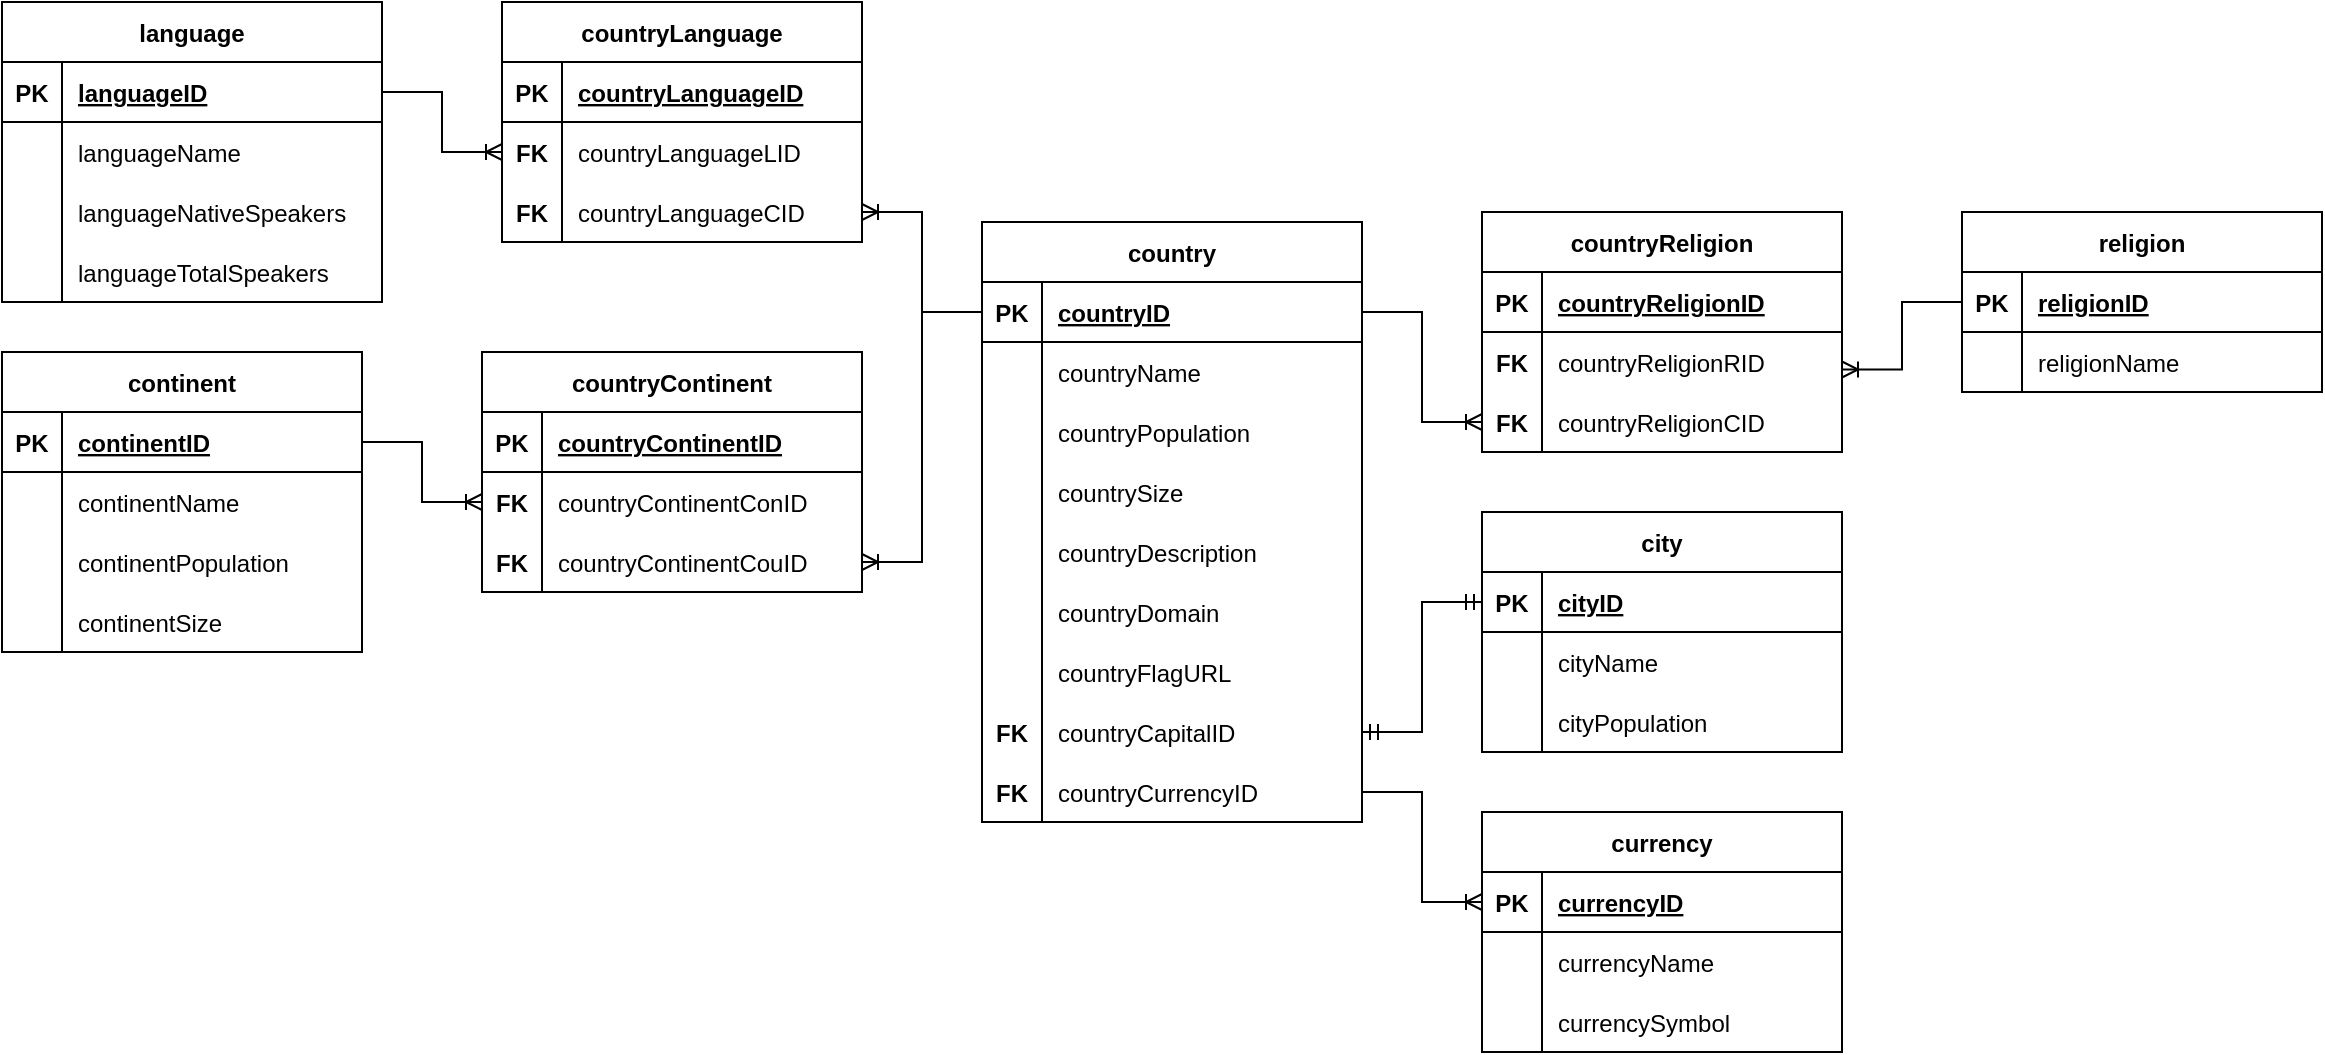 <mxfile version="17.4.6" type="device"><diagram id="digqf1Q3IxZsMwuH9AVq" name="Page-1"><mxGraphModel dx="1237" dy="647" grid="1" gridSize="10" guides="1" tooltips="1" connect="1" arrows="1" fold="1" page="1" pageScale="1" pageWidth="1169" pageHeight="827" math="0" shadow="0"><root><mxCell id="0"/><mxCell id="1" parent="0"/><mxCell id="I_RzTw2IgTVolu6RvXmQ-1" value="country" style="shape=table;startSize=30;container=1;collapsible=1;childLayout=tableLayout;fixedRows=1;rowLines=0;fontStyle=1;align=center;resizeLast=1;" parent="1" vertex="1"><mxGeometry x="490" y="315" width="190" height="300" as="geometry"/></mxCell><mxCell id="I_RzTw2IgTVolu6RvXmQ-2" value="" style="shape=tableRow;horizontal=0;startSize=0;swimlaneHead=0;swimlaneBody=0;fillColor=none;collapsible=0;dropTarget=0;points=[[0,0.5],[1,0.5]];portConstraint=eastwest;top=0;left=0;right=0;bottom=1;" parent="I_RzTw2IgTVolu6RvXmQ-1" vertex="1"><mxGeometry y="30" width="190" height="30" as="geometry"/></mxCell><mxCell id="I_RzTw2IgTVolu6RvXmQ-3" value="PK" style="shape=partialRectangle;connectable=0;fillColor=none;top=0;left=0;bottom=0;right=0;fontStyle=1;overflow=hidden;" parent="I_RzTw2IgTVolu6RvXmQ-2" vertex="1"><mxGeometry width="30" height="30" as="geometry"><mxRectangle width="30" height="30" as="alternateBounds"/></mxGeometry></mxCell><mxCell id="I_RzTw2IgTVolu6RvXmQ-4" value="countryID" style="shape=partialRectangle;connectable=0;fillColor=none;top=0;left=0;bottom=0;right=0;align=left;spacingLeft=6;fontStyle=5;overflow=hidden;" parent="I_RzTw2IgTVolu6RvXmQ-2" vertex="1"><mxGeometry x="30" width="160" height="30" as="geometry"><mxRectangle width="160" height="30" as="alternateBounds"/></mxGeometry></mxCell><mxCell id="I_RzTw2IgTVolu6RvXmQ-5" value="" style="shape=tableRow;horizontal=0;startSize=0;swimlaneHead=0;swimlaneBody=0;fillColor=none;collapsible=0;dropTarget=0;points=[[0,0.5],[1,0.5]];portConstraint=eastwest;top=0;left=0;right=0;bottom=0;" parent="I_RzTw2IgTVolu6RvXmQ-1" vertex="1"><mxGeometry y="60" width="190" height="30" as="geometry"/></mxCell><mxCell id="I_RzTw2IgTVolu6RvXmQ-6" value="" style="shape=partialRectangle;connectable=0;fillColor=none;top=0;left=0;bottom=0;right=0;editable=1;overflow=hidden;" parent="I_RzTw2IgTVolu6RvXmQ-5" vertex="1"><mxGeometry width="30" height="30" as="geometry"><mxRectangle width="30" height="30" as="alternateBounds"/></mxGeometry></mxCell><mxCell id="I_RzTw2IgTVolu6RvXmQ-7" value="countryName" style="shape=partialRectangle;connectable=0;fillColor=none;top=0;left=0;bottom=0;right=0;align=left;spacingLeft=6;overflow=hidden;" parent="I_RzTw2IgTVolu6RvXmQ-5" vertex="1"><mxGeometry x="30" width="160" height="30" as="geometry"><mxRectangle width="160" height="30" as="alternateBounds"/></mxGeometry></mxCell><mxCell id="I_RzTw2IgTVolu6RvXmQ-8" value="" style="shape=tableRow;horizontal=0;startSize=0;swimlaneHead=0;swimlaneBody=0;fillColor=none;collapsible=0;dropTarget=0;points=[[0,0.5],[1,0.5]];portConstraint=eastwest;top=0;left=0;right=0;bottom=0;" parent="I_RzTw2IgTVolu6RvXmQ-1" vertex="1"><mxGeometry y="90" width="190" height="30" as="geometry"/></mxCell><mxCell id="I_RzTw2IgTVolu6RvXmQ-9" value="" style="shape=partialRectangle;connectable=0;fillColor=none;top=0;left=0;bottom=0;right=0;editable=1;overflow=hidden;" parent="I_RzTw2IgTVolu6RvXmQ-8" vertex="1"><mxGeometry width="30" height="30" as="geometry"><mxRectangle width="30" height="30" as="alternateBounds"/></mxGeometry></mxCell><mxCell id="I_RzTw2IgTVolu6RvXmQ-10" value="countryPopulation" style="shape=partialRectangle;connectable=0;fillColor=none;top=0;left=0;bottom=0;right=0;align=left;spacingLeft=6;overflow=hidden;" parent="I_RzTw2IgTVolu6RvXmQ-8" vertex="1"><mxGeometry x="30" width="160" height="30" as="geometry"><mxRectangle width="160" height="30" as="alternateBounds"/></mxGeometry></mxCell><mxCell id="I_RzTw2IgTVolu6RvXmQ-11" value="" style="shape=tableRow;horizontal=0;startSize=0;swimlaneHead=0;swimlaneBody=0;fillColor=none;collapsible=0;dropTarget=0;points=[[0,0.5],[1,0.5]];portConstraint=eastwest;top=0;left=0;right=0;bottom=0;" parent="I_RzTw2IgTVolu6RvXmQ-1" vertex="1"><mxGeometry y="120" width="190" height="30" as="geometry"/></mxCell><mxCell id="I_RzTw2IgTVolu6RvXmQ-12" value="" style="shape=partialRectangle;connectable=0;fillColor=none;top=0;left=0;bottom=0;right=0;editable=1;overflow=hidden;" parent="I_RzTw2IgTVolu6RvXmQ-11" vertex="1"><mxGeometry width="30" height="30" as="geometry"><mxRectangle width="30" height="30" as="alternateBounds"/></mxGeometry></mxCell><mxCell id="I_RzTw2IgTVolu6RvXmQ-13" value="countrySize" style="shape=partialRectangle;connectable=0;fillColor=none;top=0;left=0;bottom=0;right=0;align=left;spacingLeft=6;overflow=hidden;" parent="I_RzTw2IgTVolu6RvXmQ-11" vertex="1"><mxGeometry x="30" width="160" height="30" as="geometry"><mxRectangle width="160" height="30" as="alternateBounds"/></mxGeometry></mxCell><mxCell id="I_RzTw2IgTVolu6RvXmQ-105" style="shape=tableRow;horizontal=0;startSize=0;swimlaneHead=0;swimlaneBody=0;fillColor=none;collapsible=0;dropTarget=0;points=[[0,0.5],[1,0.5]];portConstraint=eastwest;top=0;left=0;right=0;bottom=0;" parent="I_RzTw2IgTVolu6RvXmQ-1" vertex="1"><mxGeometry y="150" width="190" height="30" as="geometry"/></mxCell><mxCell id="I_RzTw2IgTVolu6RvXmQ-106" style="shape=partialRectangle;connectable=0;fillColor=none;top=0;left=0;bottom=0;right=0;editable=1;overflow=hidden;" parent="I_RzTw2IgTVolu6RvXmQ-105" vertex="1"><mxGeometry width="30" height="30" as="geometry"><mxRectangle width="30" height="30" as="alternateBounds"/></mxGeometry></mxCell><mxCell id="I_RzTw2IgTVolu6RvXmQ-107" value="countryDescription" style="shape=partialRectangle;connectable=0;fillColor=none;top=0;left=0;bottom=0;right=0;align=left;spacingLeft=6;overflow=hidden;" parent="I_RzTw2IgTVolu6RvXmQ-105" vertex="1"><mxGeometry x="30" width="160" height="30" as="geometry"><mxRectangle width="160" height="30" as="alternateBounds"/></mxGeometry></mxCell><mxCell id="I_RzTw2IgTVolu6RvXmQ-152" style="shape=tableRow;horizontal=0;startSize=0;swimlaneHead=0;swimlaneBody=0;fillColor=none;collapsible=0;dropTarget=0;points=[[0,0.5],[1,0.5]];portConstraint=eastwest;top=0;left=0;right=0;bottom=0;" parent="I_RzTw2IgTVolu6RvXmQ-1" vertex="1"><mxGeometry y="180" width="190" height="30" as="geometry"/></mxCell><mxCell id="I_RzTw2IgTVolu6RvXmQ-153" style="shape=partialRectangle;connectable=0;fillColor=none;top=0;left=0;bottom=0;right=0;editable=1;overflow=hidden;fontStyle=1" parent="I_RzTw2IgTVolu6RvXmQ-152" vertex="1"><mxGeometry width="30" height="30" as="geometry"><mxRectangle width="30" height="30" as="alternateBounds"/></mxGeometry></mxCell><mxCell id="I_RzTw2IgTVolu6RvXmQ-154" value="countryDomain" style="shape=partialRectangle;connectable=0;fillColor=none;top=0;left=0;bottom=0;right=0;align=left;spacingLeft=6;overflow=hidden;" parent="I_RzTw2IgTVolu6RvXmQ-152" vertex="1"><mxGeometry x="30" width="160" height="30" as="geometry"><mxRectangle width="160" height="30" as="alternateBounds"/></mxGeometry></mxCell><mxCell id="I_RzTw2IgTVolu6RvXmQ-158" style="shape=tableRow;horizontal=0;startSize=0;swimlaneHead=0;swimlaneBody=0;fillColor=none;collapsible=0;dropTarget=0;points=[[0,0.5],[1,0.5]];portConstraint=eastwest;top=0;left=0;right=0;bottom=0;" parent="I_RzTw2IgTVolu6RvXmQ-1" vertex="1"><mxGeometry y="210" width="190" height="30" as="geometry"/></mxCell><mxCell id="I_RzTw2IgTVolu6RvXmQ-159" style="shape=partialRectangle;connectable=0;fillColor=none;top=0;left=0;bottom=0;right=0;editable=1;overflow=hidden;fontStyle=1" parent="I_RzTw2IgTVolu6RvXmQ-158" vertex="1"><mxGeometry width="30" height="30" as="geometry"><mxRectangle width="30" height="30" as="alternateBounds"/></mxGeometry></mxCell><mxCell id="I_RzTw2IgTVolu6RvXmQ-160" value="countryFlagURL" style="shape=partialRectangle;connectable=0;fillColor=none;top=0;left=0;bottom=0;right=0;align=left;spacingLeft=6;overflow=hidden;" parent="I_RzTw2IgTVolu6RvXmQ-158" vertex="1"><mxGeometry x="30" width="160" height="30" as="geometry"><mxRectangle width="160" height="30" as="alternateBounds"/></mxGeometry></mxCell><mxCell id="I_RzTw2IgTVolu6RvXmQ-161" style="shape=tableRow;horizontal=0;startSize=0;swimlaneHead=0;swimlaneBody=0;fillColor=none;collapsible=0;dropTarget=0;points=[[0,0.5],[1,0.5]];portConstraint=eastwest;top=0;left=0;right=0;bottom=0;" parent="I_RzTw2IgTVolu6RvXmQ-1" vertex="1"><mxGeometry y="240" width="190" height="30" as="geometry"/></mxCell><mxCell id="I_RzTw2IgTVolu6RvXmQ-162" value="FK" style="shape=partialRectangle;connectable=0;fillColor=none;top=0;left=0;bottom=0;right=0;editable=1;overflow=hidden;fontStyle=1" parent="I_RzTw2IgTVolu6RvXmQ-161" vertex="1"><mxGeometry width="30" height="30" as="geometry"><mxRectangle width="30" height="30" as="alternateBounds"/></mxGeometry></mxCell><mxCell id="I_RzTw2IgTVolu6RvXmQ-163" value="countryCapitalID" style="shape=partialRectangle;connectable=0;fillColor=none;top=0;left=0;bottom=0;right=0;align=left;spacingLeft=6;overflow=hidden;" parent="I_RzTw2IgTVolu6RvXmQ-161" vertex="1"><mxGeometry x="30" width="160" height="30" as="geometry"><mxRectangle width="160" height="30" as="alternateBounds"/></mxGeometry></mxCell><mxCell id="I_RzTw2IgTVolu6RvXmQ-148" style="shape=tableRow;horizontal=0;startSize=0;swimlaneHead=0;swimlaneBody=0;fillColor=none;collapsible=0;dropTarget=0;points=[[0,0.5],[1,0.5]];portConstraint=eastwest;top=0;left=0;right=0;bottom=0;" parent="I_RzTw2IgTVolu6RvXmQ-1" vertex="1"><mxGeometry y="270" width="190" height="30" as="geometry"/></mxCell><mxCell id="I_RzTw2IgTVolu6RvXmQ-149" value="FK" style="shape=partialRectangle;connectable=0;fillColor=none;top=0;left=0;bottom=0;right=0;editable=1;overflow=hidden;fontStyle=1" parent="I_RzTw2IgTVolu6RvXmQ-148" vertex="1"><mxGeometry width="30" height="30" as="geometry"><mxRectangle width="30" height="30" as="alternateBounds"/></mxGeometry></mxCell><mxCell id="I_RzTw2IgTVolu6RvXmQ-150" value="countryCurrencyID" style="shape=partialRectangle;connectable=0;fillColor=none;top=0;left=0;bottom=0;right=0;align=left;spacingLeft=6;overflow=hidden;" parent="I_RzTw2IgTVolu6RvXmQ-148" vertex="1"><mxGeometry x="30" width="160" height="30" as="geometry"><mxRectangle width="160" height="30" as="alternateBounds"/></mxGeometry></mxCell><mxCell id="I_RzTw2IgTVolu6RvXmQ-17" value="city" style="shape=table;startSize=30;container=1;collapsible=1;childLayout=tableLayout;fixedRows=1;rowLines=0;fontStyle=1;align=center;resizeLast=1;" parent="1" vertex="1"><mxGeometry x="740" y="460" width="180" height="120" as="geometry"/></mxCell><mxCell id="I_RzTw2IgTVolu6RvXmQ-18" value="" style="shape=tableRow;horizontal=0;startSize=0;swimlaneHead=0;swimlaneBody=0;fillColor=none;collapsible=0;dropTarget=0;points=[[0,0.5],[1,0.5]];portConstraint=eastwest;top=0;left=0;right=0;bottom=1;" parent="I_RzTw2IgTVolu6RvXmQ-17" vertex="1"><mxGeometry y="30" width="180" height="30" as="geometry"/></mxCell><mxCell id="I_RzTw2IgTVolu6RvXmQ-19" value="PK" style="shape=partialRectangle;connectable=0;fillColor=none;top=0;left=0;bottom=0;right=0;fontStyle=1;overflow=hidden;" parent="I_RzTw2IgTVolu6RvXmQ-18" vertex="1"><mxGeometry width="30" height="30" as="geometry"><mxRectangle width="30" height="30" as="alternateBounds"/></mxGeometry></mxCell><mxCell id="I_RzTw2IgTVolu6RvXmQ-20" value="cityID" style="shape=partialRectangle;connectable=0;fillColor=none;top=0;left=0;bottom=0;right=0;align=left;spacingLeft=6;fontStyle=5;overflow=hidden;" parent="I_RzTw2IgTVolu6RvXmQ-18" vertex="1"><mxGeometry x="30" width="150" height="30" as="geometry"><mxRectangle width="150" height="30" as="alternateBounds"/></mxGeometry></mxCell><mxCell id="I_RzTw2IgTVolu6RvXmQ-21" value="" style="shape=tableRow;horizontal=0;startSize=0;swimlaneHead=0;swimlaneBody=0;fillColor=none;collapsible=0;dropTarget=0;points=[[0,0.5],[1,0.5]];portConstraint=eastwest;top=0;left=0;right=0;bottom=0;" parent="I_RzTw2IgTVolu6RvXmQ-17" vertex="1"><mxGeometry y="60" width="180" height="30" as="geometry"/></mxCell><mxCell id="I_RzTw2IgTVolu6RvXmQ-22" value="" style="shape=partialRectangle;connectable=0;fillColor=none;top=0;left=0;bottom=0;right=0;editable=1;overflow=hidden;" parent="I_RzTw2IgTVolu6RvXmQ-21" vertex="1"><mxGeometry width="30" height="30" as="geometry"><mxRectangle width="30" height="30" as="alternateBounds"/></mxGeometry></mxCell><mxCell id="I_RzTw2IgTVolu6RvXmQ-23" value="cityName" style="shape=partialRectangle;connectable=0;fillColor=none;top=0;left=0;bottom=0;right=0;align=left;spacingLeft=6;overflow=hidden;" parent="I_RzTw2IgTVolu6RvXmQ-21" vertex="1"><mxGeometry x="30" width="150" height="30" as="geometry"><mxRectangle width="150" height="30" as="alternateBounds"/></mxGeometry></mxCell><mxCell id="I_RzTw2IgTVolu6RvXmQ-24" value="" style="shape=tableRow;horizontal=0;startSize=0;swimlaneHead=0;swimlaneBody=0;fillColor=none;collapsible=0;dropTarget=0;points=[[0,0.5],[1,0.5]];portConstraint=eastwest;top=0;left=0;right=0;bottom=0;" parent="I_RzTw2IgTVolu6RvXmQ-17" vertex="1"><mxGeometry y="90" width="180" height="30" as="geometry"/></mxCell><mxCell id="I_RzTw2IgTVolu6RvXmQ-25" value="" style="shape=partialRectangle;connectable=0;fillColor=none;top=0;left=0;bottom=0;right=0;editable=1;overflow=hidden;" parent="I_RzTw2IgTVolu6RvXmQ-24" vertex="1"><mxGeometry width="30" height="30" as="geometry"><mxRectangle width="30" height="30" as="alternateBounds"/></mxGeometry></mxCell><mxCell id="I_RzTw2IgTVolu6RvXmQ-26" value="cityPopulation" style="shape=partialRectangle;connectable=0;fillColor=none;top=0;left=0;bottom=0;right=0;align=left;spacingLeft=6;overflow=hidden;" parent="I_RzTw2IgTVolu6RvXmQ-24" vertex="1"><mxGeometry x="30" width="150" height="30" as="geometry"><mxRectangle width="150" height="30" as="alternateBounds"/></mxGeometry></mxCell><mxCell id="I_RzTw2IgTVolu6RvXmQ-48" value="religion" style="shape=table;startSize=30;container=1;collapsible=1;childLayout=tableLayout;fixedRows=1;rowLines=0;fontStyle=1;align=center;resizeLast=1;" parent="1" vertex="1"><mxGeometry x="980" y="310" width="180" height="90" as="geometry"/></mxCell><mxCell id="I_RzTw2IgTVolu6RvXmQ-49" value="" style="shape=tableRow;horizontal=0;startSize=0;swimlaneHead=0;swimlaneBody=0;fillColor=none;collapsible=0;dropTarget=0;points=[[0,0.5],[1,0.5]];portConstraint=eastwest;top=0;left=0;right=0;bottom=1;" parent="I_RzTw2IgTVolu6RvXmQ-48" vertex="1"><mxGeometry y="30" width="180" height="30" as="geometry"/></mxCell><mxCell id="I_RzTw2IgTVolu6RvXmQ-50" value="PK" style="shape=partialRectangle;connectable=0;fillColor=none;top=0;left=0;bottom=0;right=0;fontStyle=1;overflow=hidden;" parent="I_RzTw2IgTVolu6RvXmQ-49" vertex="1"><mxGeometry width="30" height="30" as="geometry"><mxRectangle width="30" height="30" as="alternateBounds"/></mxGeometry></mxCell><mxCell id="I_RzTw2IgTVolu6RvXmQ-51" value="religionID" style="shape=partialRectangle;connectable=0;fillColor=none;top=0;left=0;bottom=0;right=0;align=left;spacingLeft=6;fontStyle=5;overflow=hidden;" parent="I_RzTw2IgTVolu6RvXmQ-49" vertex="1"><mxGeometry x="30" width="150" height="30" as="geometry"><mxRectangle width="150" height="30" as="alternateBounds"/></mxGeometry></mxCell><mxCell id="I_RzTw2IgTVolu6RvXmQ-52" value="" style="shape=tableRow;horizontal=0;startSize=0;swimlaneHead=0;swimlaneBody=0;fillColor=none;collapsible=0;dropTarget=0;points=[[0,0.5],[1,0.5]];portConstraint=eastwest;top=0;left=0;right=0;bottom=0;" parent="I_RzTw2IgTVolu6RvXmQ-48" vertex="1"><mxGeometry y="60" width="180" height="30" as="geometry"/></mxCell><mxCell id="I_RzTw2IgTVolu6RvXmQ-53" value="" style="shape=partialRectangle;connectable=0;fillColor=none;top=0;left=0;bottom=0;right=0;editable=1;overflow=hidden;" parent="I_RzTw2IgTVolu6RvXmQ-52" vertex="1"><mxGeometry width="30" height="30" as="geometry"><mxRectangle width="30" height="30" as="alternateBounds"/></mxGeometry></mxCell><mxCell id="I_RzTw2IgTVolu6RvXmQ-54" value="religionName" style="shape=partialRectangle;connectable=0;fillColor=none;top=0;left=0;bottom=0;right=0;align=left;spacingLeft=6;overflow=hidden;" parent="I_RzTw2IgTVolu6RvXmQ-52" vertex="1"><mxGeometry x="30" width="150" height="30" as="geometry"><mxRectangle width="150" height="30" as="alternateBounds"/></mxGeometry></mxCell><mxCell id="I_RzTw2IgTVolu6RvXmQ-61" value="countryReligion" style="shape=table;startSize=30;container=1;collapsible=1;childLayout=tableLayout;fixedRows=1;rowLines=0;fontStyle=1;align=center;resizeLast=1;" parent="1" vertex="1"><mxGeometry x="740" y="310" width="180" height="120" as="geometry"/></mxCell><mxCell id="I_RzTw2IgTVolu6RvXmQ-62" value="" style="shape=tableRow;horizontal=0;startSize=0;swimlaneHead=0;swimlaneBody=0;fillColor=none;collapsible=0;dropTarget=0;points=[[0,0.5],[1,0.5]];portConstraint=eastwest;top=0;left=0;right=0;bottom=1;" parent="I_RzTw2IgTVolu6RvXmQ-61" vertex="1"><mxGeometry y="30" width="180" height="30" as="geometry"/></mxCell><mxCell id="I_RzTw2IgTVolu6RvXmQ-63" value="PK" style="shape=partialRectangle;connectable=0;fillColor=none;top=0;left=0;bottom=0;right=0;fontStyle=1;overflow=hidden;" parent="I_RzTw2IgTVolu6RvXmQ-62" vertex="1"><mxGeometry width="30" height="30" as="geometry"><mxRectangle width="30" height="30" as="alternateBounds"/></mxGeometry></mxCell><mxCell id="I_RzTw2IgTVolu6RvXmQ-64" value="countryReligionID" style="shape=partialRectangle;connectable=0;fillColor=none;top=0;left=0;bottom=0;right=0;align=left;spacingLeft=6;fontStyle=5;overflow=hidden;" parent="I_RzTw2IgTVolu6RvXmQ-62" vertex="1"><mxGeometry x="30" width="150" height="30" as="geometry"><mxRectangle width="150" height="30" as="alternateBounds"/></mxGeometry></mxCell><mxCell id="I_RzTw2IgTVolu6RvXmQ-65" value="" style="shape=tableRow;horizontal=0;startSize=0;swimlaneHead=0;swimlaneBody=0;fillColor=none;collapsible=0;dropTarget=0;points=[[0,0.5],[1,0.5]];portConstraint=eastwest;top=0;left=0;right=0;bottom=0;" parent="I_RzTw2IgTVolu6RvXmQ-61" vertex="1"><mxGeometry y="60" width="180" height="30" as="geometry"/></mxCell><mxCell id="I_RzTw2IgTVolu6RvXmQ-66" value="FK" style="shape=partialRectangle;connectable=0;fillColor=none;top=0;left=0;bottom=0;right=0;editable=1;overflow=hidden;fontStyle=1" parent="I_RzTw2IgTVolu6RvXmQ-65" vertex="1"><mxGeometry width="30" height="30" as="geometry"><mxRectangle width="30" height="30" as="alternateBounds"/></mxGeometry></mxCell><mxCell id="I_RzTw2IgTVolu6RvXmQ-67" value="countryReligionRID" style="shape=partialRectangle;connectable=0;fillColor=none;top=0;left=0;bottom=0;right=0;align=left;spacingLeft=6;overflow=hidden;" parent="I_RzTw2IgTVolu6RvXmQ-65" vertex="1"><mxGeometry x="30" width="150" height="30" as="geometry"><mxRectangle width="150" height="30" as="alternateBounds"/></mxGeometry></mxCell><mxCell id="I_RzTw2IgTVolu6RvXmQ-68" value="" style="shape=tableRow;horizontal=0;startSize=0;swimlaneHead=0;swimlaneBody=0;fillColor=none;collapsible=0;dropTarget=0;points=[[0,0.5],[1,0.5]];portConstraint=eastwest;top=0;left=0;right=0;bottom=0;" parent="I_RzTw2IgTVolu6RvXmQ-61" vertex="1"><mxGeometry y="90" width="180" height="30" as="geometry"/></mxCell><mxCell id="I_RzTw2IgTVolu6RvXmQ-69" value="FK" style="shape=partialRectangle;connectable=0;fillColor=none;top=0;left=0;bottom=0;right=0;editable=1;overflow=hidden;fontStyle=1" parent="I_RzTw2IgTVolu6RvXmQ-68" vertex="1"><mxGeometry width="30" height="30" as="geometry"><mxRectangle width="30" height="30" as="alternateBounds"/></mxGeometry></mxCell><mxCell id="I_RzTw2IgTVolu6RvXmQ-70" value="countryReligionCID" style="shape=partialRectangle;connectable=0;fillColor=none;top=0;left=0;bottom=0;right=0;align=left;spacingLeft=6;overflow=hidden;" parent="I_RzTw2IgTVolu6RvXmQ-68" vertex="1"><mxGeometry x="30" width="150" height="30" as="geometry"><mxRectangle width="150" height="30" as="alternateBounds"/></mxGeometry></mxCell><mxCell id="I_RzTw2IgTVolu6RvXmQ-76" value="language" style="shape=table;startSize=30;container=1;collapsible=1;childLayout=tableLayout;fixedRows=1;rowLines=0;fontStyle=1;align=center;resizeLast=1;" parent="1" vertex="1"><mxGeometry y="205" width="190" height="150" as="geometry"/></mxCell><mxCell id="I_RzTw2IgTVolu6RvXmQ-77" value="" style="shape=tableRow;horizontal=0;startSize=0;swimlaneHead=0;swimlaneBody=0;fillColor=none;collapsible=0;dropTarget=0;points=[[0,0.5],[1,0.5]];portConstraint=eastwest;top=0;left=0;right=0;bottom=1;" parent="I_RzTw2IgTVolu6RvXmQ-76" vertex="1"><mxGeometry y="30" width="190" height="30" as="geometry"/></mxCell><mxCell id="I_RzTw2IgTVolu6RvXmQ-78" value="PK" style="shape=partialRectangle;connectable=0;fillColor=none;top=0;left=0;bottom=0;right=0;fontStyle=1;overflow=hidden;" parent="I_RzTw2IgTVolu6RvXmQ-77" vertex="1"><mxGeometry width="30" height="30" as="geometry"><mxRectangle width="30" height="30" as="alternateBounds"/></mxGeometry></mxCell><mxCell id="I_RzTw2IgTVolu6RvXmQ-79" value="languageID" style="shape=partialRectangle;connectable=0;fillColor=none;top=0;left=0;bottom=0;right=0;align=left;spacingLeft=6;fontStyle=5;overflow=hidden;" parent="I_RzTw2IgTVolu6RvXmQ-77" vertex="1"><mxGeometry x="30" width="160" height="30" as="geometry"><mxRectangle width="160" height="30" as="alternateBounds"/></mxGeometry></mxCell><mxCell id="I_RzTw2IgTVolu6RvXmQ-80" value="" style="shape=tableRow;horizontal=0;startSize=0;swimlaneHead=0;swimlaneBody=0;fillColor=none;collapsible=0;dropTarget=0;points=[[0,0.5],[1,0.5]];portConstraint=eastwest;top=0;left=0;right=0;bottom=0;" parent="I_RzTw2IgTVolu6RvXmQ-76" vertex="1"><mxGeometry y="60" width="190" height="30" as="geometry"/></mxCell><mxCell id="I_RzTw2IgTVolu6RvXmQ-81" value="" style="shape=partialRectangle;connectable=0;fillColor=none;top=0;left=0;bottom=0;right=0;editable=1;overflow=hidden;" parent="I_RzTw2IgTVolu6RvXmQ-80" vertex="1"><mxGeometry width="30" height="30" as="geometry"><mxRectangle width="30" height="30" as="alternateBounds"/></mxGeometry></mxCell><mxCell id="I_RzTw2IgTVolu6RvXmQ-82" value="languageName" style="shape=partialRectangle;connectable=0;fillColor=none;top=0;left=0;bottom=0;right=0;align=left;spacingLeft=6;overflow=hidden;" parent="I_RzTw2IgTVolu6RvXmQ-80" vertex="1"><mxGeometry x="30" width="160" height="30" as="geometry"><mxRectangle width="160" height="30" as="alternateBounds"/></mxGeometry></mxCell><mxCell id="I_RzTw2IgTVolu6RvXmQ-99" style="shape=tableRow;horizontal=0;startSize=0;swimlaneHead=0;swimlaneBody=0;fillColor=none;collapsible=0;dropTarget=0;points=[[0,0.5],[1,0.5]];portConstraint=eastwest;top=0;left=0;right=0;bottom=0;" parent="I_RzTw2IgTVolu6RvXmQ-76" vertex="1"><mxGeometry y="90" width="190" height="30" as="geometry"/></mxCell><mxCell id="I_RzTw2IgTVolu6RvXmQ-100" style="shape=partialRectangle;connectable=0;fillColor=none;top=0;left=0;bottom=0;right=0;editable=1;overflow=hidden;" parent="I_RzTw2IgTVolu6RvXmQ-99" vertex="1"><mxGeometry width="30" height="30" as="geometry"><mxRectangle width="30" height="30" as="alternateBounds"/></mxGeometry></mxCell><mxCell id="I_RzTw2IgTVolu6RvXmQ-101" value="languageNativeSpeakers" style="shape=partialRectangle;connectable=0;fillColor=none;top=0;left=0;bottom=0;right=0;align=left;spacingLeft=6;overflow=hidden;" parent="I_RzTw2IgTVolu6RvXmQ-99" vertex="1"><mxGeometry x="30" width="160" height="30" as="geometry"><mxRectangle width="160" height="30" as="alternateBounds"/></mxGeometry></mxCell><mxCell id="I_RzTw2IgTVolu6RvXmQ-102" style="shape=tableRow;horizontal=0;startSize=0;swimlaneHead=0;swimlaneBody=0;fillColor=none;collapsible=0;dropTarget=0;points=[[0,0.5],[1,0.5]];portConstraint=eastwest;top=0;left=0;right=0;bottom=0;" parent="I_RzTw2IgTVolu6RvXmQ-76" vertex="1"><mxGeometry y="120" width="190" height="30" as="geometry"/></mxCell><mxCell id="I_RzTw2IgTVolu6RvXmQ-103" style="shape=partialRectangle;connectable=0;fillColor=none;top=0;left=0;bottom=0;right=0;editable=1;overflow=hidden;" parent="I_RzTw2IgTVolu6RvXmQ-102" vertex="1"><mxGeometry width="30" height="30" as="geometry"><mxRectangle width="30" height="30" as="alternateBounds"/></mxGeometry></mxCell><mxCell id="I_RzTw2IgTVolu6RvXmQ-104" value="languageTotalSpeakers" style="shape=partialRectangle;connectable=0;fillColor=none;top=0;left=0;bottom=0;right=0;align=left;spacingLeft=6;overflow=hidden;" parent="I_RzTw2IgTVolu6RvXmQ-102" vertex="1"><mxGeometry x="30" width="160" height="30" as="geometry"><mxRectangle width="160" height="30" as="alternateBounds"/></mxGeometry></mxCell><mxCell id="I_RzTw2IgTVolu6RvXmQ-89" value="countryLanguage" style="shape=table;startSize=30;container=1;collapsible=1;childLayout=tableLayout;fixedRows=1;rowLines=0;fontStyle=1;align=center;resizeLast=1;" parent="1" vertex="1"><mxGeometry x="250" y="205" width="180" height="120" as="geometry"/></mxCell><mxCell id="I_RzTw2IgTVolu6RvXmQ-90" value="" style="shape=tableRow;horizontal=0;startSize=0;swimlaneHead=0;swimlaneBody=0;fillColor=none;collapsible=0;dropTarget=0;points=[[0,0.5],[1,0.5]];portConstraint=eastwest;top=0;left=0;right=0;bottom=1;" parent="I_RzTw2IgTVolu6RvXmQ-89" vertex="1"><mxGeometry y="30" width="180" height="30" as="geometry"/></mxCell><mxCell id="I_RzTw2IgTVolu6RvXmQ-91" value="PK" style="shape=partialRectangle;connectable=0;fillColor=none;top=0;left=0;bottom=0;right=0;fontStyle=1;overflow=hidden;" parent="I_RzTw2IgTVolu6RvXmQ-90" vertex="1"><mxGeometry width="30" height="30" as="geometry"><mxRectangle width="30" height="30" as="alternateBounds"/></mxGeometry></mxCell><mxCell id="I_RzTw2IgTVolu6RvXmQ-92" value="countryLanguageID" style="shape=partialRectangle;connectable=0;fillColor=none;top=0;left=0;bottom=0;right=0;align=left;spacingLeft=6;fontStyle=5;overflow=hidden;" parent="I_RzTw2IgTVolu6RvXmQ-90" vertex="1"><mxGeometry x="30" width="150" height="30" as="geometry"><mxRectangle width="150" height="30" as="alternateBounds"/></mxGeometry></mxCell><mxCell id="I_RzTw2IgTVolu6RvXmQ-93" value="" style="shape=tableRow;horizontal=0;startSize=0;swimlaneHead=0;swimlaneBody=0;fillColor=none;collapsible=0;dropTarget=0;points=[[0,0.5],[1,0.5]];portConstraint=eastwest;top=0;left=0;right=0;bottom=0;" parent="I_RzTw2IgTVolu6RvXmQ-89" vertex="1"><mxGeometry y="60" width="180" height="30" as="geometry"/></mxCell><mxCell id="I_RzTw2IgTVolu6RvXmQ-94" value="FK" style="shape=partialRectangle;connectable=0;fillColor=none;top=0;left=0;bottom=0;right=0;editable=1;overflow=hidden;fontStyle=1" parent="I_RzTw2IgTVolu6RvXmQ-93" vertex="1"><mxGeometry width="30" height="30" as="geometry"><mxRectangle width="30" height="30" as="alternateBounds"/></mxGeometry></mxCell><mxCell id="I_RzTw2IgTVolu6RvXmQ-95" value="countryLanguageLID" style="shape=partialRectangle;connectable=0;fillColor=none;top=0;left=0;bottom=0;right=0;align=left;spacingLeft=6;overflow=hidden;" parent="I_RzTw2IgTVolu6RvXmQ-93" vertex="1"><mxGeometry x="30" width="150" height="30" as="geometry"><mxRectangle width="150" height="30" as="alternateBounds"/></mxGeometry></mxCell><mxCell id="I_RzTw2IgTVolu6RvXmQ-96" value="" style="shape=tableRow;horizontal=0;startSize=0;swimlaneHead=0;swimlaneBody=0;fillColor=none;collapsible=0;dropTarget=0;points=[[0,0.5],[1,0.5]];portConstraint=eastwest;top=0;left=0;right=0;bottom=0;" parent="I_RzTw2IgTVolu6RvXmQ-89" vertex="1"><mxGeometry y="90" width="180" height="30" as="geometry"/></mxCell><mxCell id="I_RzTw2IgTVolu6RvXmQ-97" value="FK" style="shape=partialRectangle;connectable=0;fillColor=none;top=0;left=0;bottom=0;right=0;editable=1;overflow=hidden;fontStyle=1" parent="I_RzTw2IgTVolu6RvXmQ-96" vertex="1"><mxGeometry width="30" height="30" as="geometry"><mxRectangle width="30" height="30" as="alternateBounds"/></mxGeometry></mxCell><mxCell id="I_RzTw2IgTVolu6RvXmQ-98" value="countryLanguageCID" style="shape=partialRectangle;connectable=0;fillColor=none;top=0;left=0;bottom=0;right=0;align=left;spacingLeft=6;overflow=hidden;" parent="I_RzTw2IgTVolu6RvXmQ-96" vertex="1"><mxGeometry x="30" width="150" height="30" as="geometry"><mxRectangle width="150" height="30" as="alternateBounds"/></mxGeometry></mxCell><mxCell id="I_RzTw2IgTVolu6RvXmQ-110" value="continent" style="shape=table;startSize=30;container=1;collapsible=1;childLayout=tableLayout;fixedRows=1;rowLines=0;fontStyle=1;align=center;resizeLast=1;" parent="1" vertex="1"><mxGeometry y="380" width="180" height="150" as="geometry"/></mxCell><mxCell id="I_RzTw2IgTVolu6RvXmQ-111" value="" style="shape=tableRow;horizontal=0;startSize=0;swimlaneHead=0;swimlaneBody=0;fillColor=none;collapsible=0;dropTarget=0;points=[[0,0.5],[1,0.5]];portConstraint=eastwest;top=0;left=0;right=0;bottom=1;" parent="I_RzTw2IgTVolu6RvXmQ-110" vertex="1"><mxGeometry y="30" width="180" height="30" as="geometry"/></mxCell><mxCell id="I_RzTw2IgTVolu6RvXmQ-112" value="PK" style="shape=partialRectangle;connectable=0;fillColor=none;top=0;left=0;bottom=0;right=0;fontStyle=1;overflow=hidden;" parent="I_RzTw2IgTVolu6RvXmQ-111" vertex="1"><mxGeometry width="30" height="30" as="geometry"><mxRectangle width="30" height="30" as="alternateBounds"/></mxGeometry></mxCell><mxCell id="I_RzTw2IgTVolu6RvXmQ-113" value="continentID" style="shape=partialRectangle;connectable=0;fillColor=none;top=0;left=0;bottom=0;right=0;align=left;spacingLeft=6;fontStyle=5;overflow=hidden;" parent="I_RzTw2IgTVolu6RvXmQ-111" vertex="1"><mxGeometry x="30" width="150" height="30" as="geometry"><mxRectangle width="150" height="30" as="alternateBounds"/></mxGeometry></mxCell><mxCell id="I_RzTw2IgTVolu6RvXmQ-114" value="" style="shape=tableRow;horizontal=0;startSize=0;swimlaneHead=0;swimlaneBody=0;fillColor=none;collapsible=0;dropTarget=0;points=[[0,0.5],[1,0.5]];portConstraint=eastwest;top=0;left=0;right=0;bottom=0;" parent="I_RzTw2IgTVolu6RvXmQ-110" vertex="1"><mxGeometry y="60" width="180" height="30" as="geometry"/></mxCell><mxCell id="I_RzTw2IgTVolu6RvXmQ-115" value="" style="shape=partialRectangle;connectable=0;fillColor=none;top=0;left=0;bottom=0;right=0;editable=1;overflow=hidden;" parent="I_RzTw2IgTVolu6RvXmQ-114" vertex="1"><mxGeometry width="30" height="30" as="geometry"><mxRectangle width="30" height="30" as="alternateBounds"/></mxGeometry></mxCell><mxCell id="I_RzTw2IgTVolu6RvXmQ-116" value="continentName" style="shape=partialRectangle;connectable=0;fillColor=none;top=0;left=0;bottom=0;right=0;align=left;spacingLeft=6;overflow=hidden;" parent="I_RzTw2IgTVolu6RvXmQ-114" vertex="1"><mxGeometry x="30" width="150" height="30" as="geometry"><mxRectangle width="150" height="30" as="alternateBounds"/></mxGeometry></mxCell><mxCell id="I_RzTw2IgTVolu6RvXmQ-117" value="" style="shape=tableRow;horizontal=0;startSize=0;swimlaneHead=0;swimlaneBody=0;fillColor=none;collapsible=0;dropTarget=0;points=[[0,0.5],[1,0.5]];portConstraint=eastwest;top=0;left=0;right=0;bottom=0;" parent="I_RzTw2IgTVolu6RvXmQ-110" vertex="1"><mxGeometry y="90" width="180" height="30" as="geometry"/></mxCell><mxCell id="I_RzTw2IgTVolu6RvXmQ-118" value="" style="shape=partialRectangle;connectable=0;fillColor=none;top=0;left=0;bottom=0;right=0;editable=1;overflow=hidden;" parent="I_RzTw2IgTVolu6RvXmQ-117" vertex="1"><mxGeometry width="30" height="30" as="geometry"><mxRectangle width="30" height="30" as="alternateBounds"/></mxGeometry></mxCell><mxCell id="I_RzTw2IgTVolu6RvXmQ-119" value="continentPopulation" style="shape=partialRectangle;connectable=0;fillColor=none;top=0;left=0;bottom=0;right=0;align=left;spacingLeft=6;overflow=hidden;" parent="I_RzTw2IgTVolu6RvXmQ-117" vertex="1"><mxGeometry x="30" width="150" height="30" as="geometry"><mxRectangle width="150" height="30" as="alternateBounds"/></mxGeometry></mxCell><mxCell id="I_RzTw2IgTVolu6RvXmQ-120" value="" style="shape=tableRow;horizontal=0;startSize=0;swimlaneHead=0;swimlaneBody=0;fillColor=none;collapsible=0;dropTarget=0;points=[[0,0.5],[1,0.5]];portConstraint=eastwest;top=0;left=0;right=0;bottom=0;" parent="I_RzTw2IgTVolu6RvXmQ-110" vertex="1"><mxGeometry y="120" width="180" height="30" as="geometry"/></mxCell><mxCell id="I_RzTw2IgTVolu6RvXmQ-121" value="" style="shape=partialRectangle;connectable=0;fillColor=none;top=0;left=0;bottom=0;right=0;editable=1;overflow=hidden;" parent="I_RzTw2IgTVolu6RvXmQ-120" vertex="1"><mxGeometry width="30" height="30" as="geometry"><mxRectangle width="30" height="30" as="alternateBounds"/></mxGeometry></mxCell><mxCell id="I_RzTw2IgTVolu6RvXmQ-122" value="continentSize" style="shape=partialRectangle;connectable=0;fillColor=none;top=0;left=0;bottom=0;right=0;align=left;spacingLeft=6;overflow=hidden;" parent="I_RzTw2IgTVolu6RvXmQ-120" vertex="1"><mxGeometry x="30" width="150" height="30" as="geometry"><mxRectangle width="150" height="30" as="alternateBounds"/></mxGeometry></mxCell><mxCell id="I_RzTw2IgTVolu6RvXmQ-123" value="countryContinent" style="shape=table;startSize=30;container=1;collapsible=1;childLayout=tableLayout;fixedRows=1;rowLines=0;fontStyle=1;align=center;resizeLast=1;" parent="1" vertex="1"><mxGeometry x="240" y="380" width="190" height="120" as="geometry"/></mxCell><mxCell id="I_RzTw2IgTVolu6RvXmQ-124" value="" style="shape=tableRow;horizontal=0;startSize=0;swimlaneHead=0;swimlaneBody=0;fillColor=none;collapsible=0;dropTarget=0;points=[[0,0.5],[1,0.5]];portConstraint=eastwest;top=0;left=0;right=0;bottom=1;" parent="I_RzTw2IgTVolu6RvXmQ-123" vertex="1"><mxGeometry y="30" width="190" height="30" as="geometry"/></mxCell><mxCell id="I_RzTw2IgTVolu6RvXmQ-125" value="PK" style="shape=partialRectangle;connectable=0;fillColor=none;top=0;left=0;bottom=0;right=0;fontStyle=1;overflow=hidden;" parent="I_RzTw2IgTVolu6RvXmQ-124" vertex="1"><mxGeometry width="30" height="30" as="geometry"><mxRectangle width="30" height="30" as="alternateBounds"/></mxGeometry></mxCell><mxCell id="I_RzTw2IgTVolu6RvXmQ-126" value="countryContinentID" style="shape=partialRectangle;connectable=0;fillColor=none;top=0;left=0;bottom=0;right=0;align=left;spacingLeft=6;fontStyle=5;overflow=hidden;" parent="I_RzTw2IgTVolu6RvXmQ-124" vertex="1"><mxGeometry x="30" width="160" height="30" as="geometry"><mxRectangle width="160" height="30" as="alternateBounds"/></mxGeometry></mxCell><mxCell id="I_RzTw2IgTVolu6RvXmQ-127" value="" style="shape=tableRow;horizontal=0;startSize=0;swimlaneHead=0;swimlaneBody=0;fillColor=none;collapsible=0;dropTarget=0;points=[[0,0.5],[1,0.5]];portConstraint=eastwest;top=0;left=0;right=0;bottom=0;" parent="I_RzTw2IgTVolu6RvXmQ-123" vertex="1"><mxGeometry y="60" width="190" height="30" as="geometry"/></mxCell><mxCell id="I_RzTw2IgTVolu6RvXmQ-128" value="FK" style="shape=partialRectangle;connectable=0;fillColor=none;top=0;left=0;bottom=0;right=0;editable=1;overflow=hidden;fontStyle=1" parent="I_RzTw2IgTVolu6RvXmQ-127" vertex="1"><mxGeometry width="30" height="30" as="geometry"><mxRectangle width="30" height="30" as="alternateBounds"/></mxGeometry></mxCell><mxCell id="I_RzTw2IgTVolu6RvXmQ-129" value="countryContinentConID" style="shape=partialRectangle;connectable=0;fillColor=none;top=0;left=0;bottom=0;right=0;align=left;spacingLeft=6;overflow=hidden;" parent="I_RzTw2IgTVolu6RvXmQ-127" vertex="1"><mxGeometry x="30" width="160" height="30" as="geometry"><mxRectangle width="160" height="30" as="alternateBounds"/></mxGeometry></mxCell><mxCell id="I_RzTw2IgTVolu6RvXmQ-130" value="" style="shape=tableRow;horizontal=0;startSize=0;swimlaneHead=0;swimlaneBody=0;fillColor=none;collapsible=0;dropTarget=0;points=[[0,0.5],[1,0.5]];portConstraint=eastwest;top=0;left=0;right=0;bottom=0;" parent="I_RzTw2IgTVolu6RvXmQ-123" vertex="1"><mxGeometry y="90" width="190" height="30" as="geometry"/></mxCell><mxCell id="I_RzTw2IgTVolu6RvXmQ-131" value="FK" style="shape=partialRectangle;connectable=0;fillColor=none;top=0;left=0;bottom=0;right=0;editable=1;overflow=hidden;fontStyle=1" parent="I_RzTw2IgTVolu6RvXmQ-130" vertex="1"><mxGeometry width="30" height="30" as="geometry"><mxRectangle width="30" height="30" as="alternateBounds"/></mxGeometry></mxCell><mxCell id="I_RzTw2IgTVolu6RvXmQ-132" value="countryContinentCouID" style="shape=partialRectangle;connectable=0;fillColor=none;top=0;left=0;bottom=0;right=0;align=left;spacingLeft=6;overflow=hidden;" parent="I_RzTw2IgTVolu6RvXmQ-130" vertex="1"><mxGeometry x="30" width="160" height="30" as="geometry"><mxRectangle width="160" height="30" as="alternateBounds"/></mxGeometry></mxCell><mxCell id="I_RzTw2IgTVolu6RvXmQ-135" value="currency" style="shape=table;startSize=30;container=1;collapsible=1;childLayout=tableLayout;fixedRows=1;rowLines=0;fontStyle=1;align=center;resizeLast=1;" parent="1" vertex="1"><mxGeometry x="740" y="610" width="180" height="120" as="geometry"/></mxCell><mxCell id="I_RzTw2IgTVolu6RvXmQ-136" value="" style="shape=tableRow;horizontal=0;startSize=0;swimlaneHead=0;swimlaneBody=0;fillColor=none;collapsible=0;dropTarget=0;points=[[0,0.5],[1,0.5]];portConstraint=eastwest;top=0;left=0;right=0;bottom=1;" parent="I_RzTw2IgTVolu6RvXmQ-135" vertex="1"><mxGeometry y="30" width="180" height="30" as="geometry"/></mxCell><mxCell id="I_RzTw2IgTVolu6RvXmQ-137" value="PK" style="shape=partialRectangle;connectable=0;fillColor=none;top=0;left=0;bottom=0;right=0;fontStyle=1;overflow=hidden;" parent="I_RzTw2IgTVolu6RvXmQ-136" vertex="1"><mxGeometry width="30" height="30" as="geometry"><mxRectangle width="30" height="30" as="alternateBounds"/></mxGeometry></mxCell><mxCell id="I_RzTw2IgTVolu6RvXmQ-138" value="currencyID" style="shape=partialRectangle;connectable=0;fillColor=none;top=0;left=0;bottom=0;right=0;align=left;spacingLeft=6;fontStyle=5;overflow=hidden;" parent="I_RzTw2IgTVolu6RvXmQ-136" vertex="1"><mxGeometry x="30" width="150" height="30" as="geometry"><mxRectangle width="150" height="30" as="alternateBounds"/></mxGeometry></mxCell><mxCell id="I_RzTw2IgTVolu6RvXmQ-139" value="" style="shape=tableRow;horizontal=0;startSize=0;swimlaneHead=0;swimlaneBody=0;fillColor=none;collapsible=0;dropTarget=0;points=[[0,0.5],[1,0.5]];portConstraint=eastwest;top=0;left=0;right=0;bottom=0;" parent="I_RzTw2IgTVolu6RvXmQ-135" vertex="1"><mxGeometry y="60" width="180" height="30" as="geometry"/></mxCell><mxCell id="I_RzTw2IgTVolu6RvXmQ-140" value="" style="shape=partialRectangle;connectable=0;fillColor=none;top=0;left=0;bottom=0;right=0;editable=1;overflow=hidden;" parent="I_RzTw2IgTVolu6RvXmQ-139" vertex="1"><mxGeometry width="30" height="30" as="geometry"><mxRectangle width="30" height="30" as="alternateBounds"/></mxGeometry></mxCell><mxCell id="I_RzTw2IgTVolu6RvXmQ-141" value="currencyName" style="shape=partialRectangle;connectable=0;fillColor=none;top=0;left=0;bottom=0;right=0;align=left;spacingLeft=6;overflow=hidden;" parent="I_RzTw2IgTVolu6RvXmQ-139" vertex="1"><mxGeometry x="30" width="150" height="30" as="geometry"><mxRectangle width="150" height="30" as="alternateBounds"/></mxGeometry></mxCell><mxCell id="I_RzTw2IgTVolu6RvXmQ-142" value="" style="shape=tableRow;horizontal=0;startSize=0;swimlaneHead=0;swimlaneBody=0;fillColor=none;collapsible=0;dropTarget=0;points=[[0,0.5],[1,0.5]];portConstraint=eastwest;top=0;left=0;right=0;bottom=0;" parent="I_RzTw2IgTVolu6RvXmQ-135" vertex="1"><mxGeometry y="90" width="180" height="30" as="geometry"/></mxCell><mxCell id="I_RzTw2IgTVolu6RvXmQ-143" value="" style="shape=partialRectangle;connectable=0;fillColor=none;top=0;left=0;bottom=0;right=0;editable=1;overflow=hidden;" parent="I_RzTw2IgTVolu6RvXmQ-142" vertex="1"><mxGeometry width="30" height="30" as="geometry"><mxRectangle width="30" height="30" as="alternateBounds"/></mxGeometry></mxCell><mxCell id="I_RzTw2IgTVolu6RvXmQ-144" value="currencySymbol" style="shape=partialRectangle;connectable=0;fillColor=none;top=0;left=0;bottom=0;right=0;align=left;spacingLeft=6;overflow=hidden;" parent="I_RzTw2IgTVolu6RvXmQ-142" vertex="1"><mxGeometry x="30" width="150" height="30" as="geometry"><mxRectangle width="150" height="30" as="alternateBounds"/></mxGeometry></mxCell><mxCell id="I_RzTw2IgTVolu6RvXmQ-164" value="" style="edgeStyle=entityRelationEdgeStyle;fontSize=12;html=1;endArrow=ERmandOne;startArrow=ERmandOne;rounded=0;entryX=0;entryY=0.5;entryDx=0;entryDy=0;" parent="1" source="I_RzTw2IgTVolu6RvXmQ-161" target="I_RzTw2IgTVolu6RvXmQ-18" edge="1"><mxGeometry width="100" height="100" relative="1" as="geometry"><mxPoint x="640" y="550" as="sourcePoint"/><mxPoint x="740" y="450" as="targetPoint"/></mxGeometry></mxCell><mxCell id="I_RzTw2IgTVolu6RvXmQ-165" value="" style="edgeStyle=entityRelationEdgeStyle;fontSize=12;html=1;endArrow=ERoneToMany;rounded=0;exitX=1;exitY=0.5;exitDx=0;exitDy=0;entryX=0;entryY=0.5;entryDx=0;entryDy=0;" parent="1" source="I_RzTw2IgTVolu6RvXmQ-148" target="I_RzTw2IgTVolu6RvXmQ-136" edge="1"><mxGeometry width="100" height="100" relative="1" as="geometry"><mxPoint x="640" y="670" as="sourcePoint"/><mxPoint x="740" y="570" as="targetPoint"/></mxGeometry></mxCell><mxCell id="I_RzTw2IgTVolu6RvXmQ-166" value="" style="edgeStyle=entityRelationEdgeStyle;fontSize=12;html=1;endArrow=ERoneToMany;rounded=0;entryX=0;entryY=0.5;entryDx=0;entryDy=0;exitX=1;exitY=0.5;exitDx=0;exitDy=0;" parent="1" source="I_RzTw2IgTVolu6RvXmQ-2" target="I_RzTw2IgTVolu6RvXmQ-68" edge="1"><mxGeometry width="100" height="100" relative="1" as="geometry"><mxPoint x="650" y="490" as="sourcePoint"/><mxPoint x="750" y="390" as="targetPoint"/></mxGeometry></mxCell><mxCell id="I_RzTw2IgTVolu6RvXmQ-167" value="" style="edgeStyle=entityRelationEdgeStyle;fontSize=12;html=1;endArrow=ERoneToMany;rounded=0;entryX=1;entryY=0.625;entryDx=0;entryDy=0;exitX=0;exitY=0.5;exitDx=0;exitDy=0;entryPerimeter=0;" parent="1" source="I_RzTw2IgTVolu6RvXmQ-49" target="I_RzTw2IgTVolu6RvXmQ-65" edge="1"><mxGeometry width="100" height="100" relative="1" as="geometry"><mxPoint x="690" y="370" as="sourcePoint"/><mxPoint x="750" y="425" as="targetPoint"/></mxGeometry></mxCell><mxCell id="I_RzTw2IgTVolu6RvXmQ-171" value="" style="edgeStyle=entityRelationEdgeStyle;fontSize=12;html=1;endArrow=ERoneToMany;rounded=0;entryX=0;entryY=0.5;entryDx=0;entryDy=0;exitX=1;exitY=0.5;exitDx=0;exitDy=0;" parent="1" source="I_RzTw2IgTVolu6RvXmQ-111" target="I_RzTw2IgTVolu6RvXmQ-127" edge="1"><mxGeometry width="100" height="100" relative="1" as="geometry"><mxPoint x="160" y="465" as="sourcePoint"/><mxPoint x="260" y="365" as="targetPoint"/></mxGeometry></mxCell><mxCell id="I_RzTw2IgTVolu6RvXmQ-172" value="" style="edgeStyle=entityRelationEdgeStyle;fontSize=12;html=1;endArrow=ERoneToMany;rounded=0;entryX=1;entryY=0.5;entryDx=0;entryDy=0;exitX=0;exitY=0.5;exitDx=0;exitDy=0;" parent="1" source="I_RzTw2IgTVolu6RvXmQ-2" target="I_RzTw2IgTVolu6RvXmQ-130" edge="1"><mxGeometry width="100" height="100" relative="1" as="geometry"><mxPoint x="250" y="550" as="sourcePoint"/><mxPoint x="350" y="450" as="targetPoint"/></mxGeometry></mxCell><mxCell id="I_RzTw2IgTVolu6RvXmQ-174" value="" style="edgeStyle=entityRelationEdgeStyle;fontSize=12;html=1;endArrow=ERoneToMany;rounded=0;entryX=1;entryY=0.5;entryDx=0;entryDy=0;exitX=0;exitY=0.5;exitDx=0;exitDy=0;" parent="1" source="I_RzTw2IgTVolu6RvXmQ-2" target="I_RzTw2IgTVolu6RvXmQ-96" edge="1"><mxGeometry width="100" height="100" relative="1" as="geometry"><mxPoint x="170" y="430" as="sourcePoint"/><mxPoint x="270" y="330" as="targetPoint"/></mxGeometry></mxCell><mxCell id="I_RzTw2IgTVolu6RvXmQ-175" value="" style="edgeStyle=entityRelationEdgeStyle;fontSize=12;html=1;endArrow=ERoneToMany;rounded=0;entryX=0;entryY=0.5;entryDx=0;entryDy=0;exitX=1;exitY=0.5;exitDx=0;exitDy=0;" parent="1" source="I_RzTw2IgTVolu6RvXmQ-77" target="I_RzTw2IgTVolu6RvXmQ-93" edge="1"><mxGeometry width="100" height="100" relative="1" as="geometry"><mxPoint x="130" y="360" as="sourcePoint"/><mxPoint x="230" y="260" as="targetPoint"/></mxGeometry></mxCell></root></mxGraphModel></diagram></mxfile>